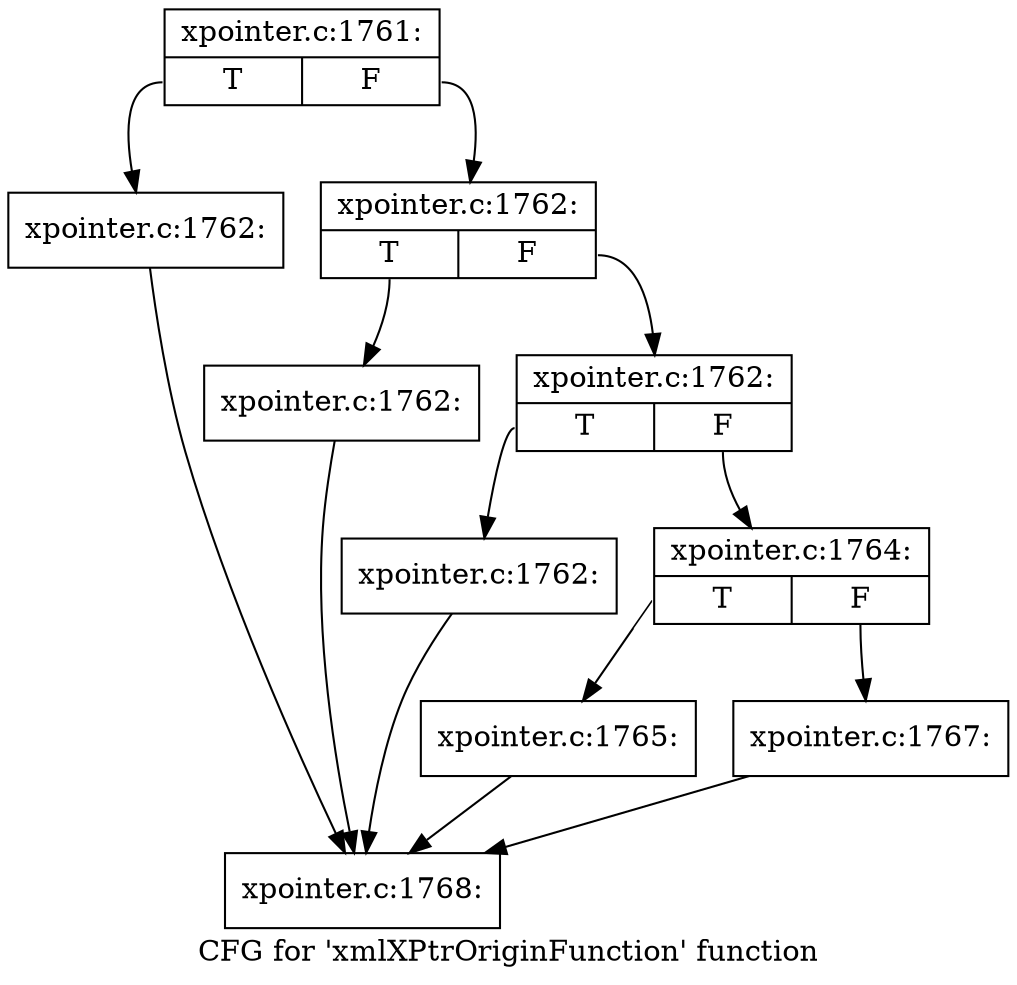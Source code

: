 digraph "CFG for 'xmlXPtrOriginFunction' function" {
	label="CFG for 'xmlXPtrOriginFunction' function";

	Node0x52370b0 [shape=record,label="{xpointer.c:1761:|{<s0>T|<s1>F}}"];
	Node0x52370b0:s0 -> Node0x5237400;
	Node0x52370b0:s1 -> Node0x5237450;
	Node0x5237400 [shape=record,label="{xpointer.c:1762:}"];
	Node0x5237400 -> Node0x5239360;
	Node0x5237450 [shape=record,label="{xpointer.c:1762:|{<s0>T|<s1>F}}"];
	Node0x5237450:s0 -> Node0x5239bc0;
	Node0x5237450:s1 -> Node0x5239c10;
	Node0x5239bc0 [shape=record,label="{xpointer.c:1762:}"];
	Node0x5239bc0 -> Node0x5239360;
	Node0x5239c10 [shape=record,label="{xpointer.c:1762:|{<s0>T|<s1>F}}"];
	Node0x5239c10:s0 -> Node0x5239fe0;
	Node0x5239c10:s1 -> Node0x523a030;
	Node0x5239fe0 [shape=record,label="{xpointer.c:1762:}"];
	Node0x5239fe0 -> Node0x5239360;
	Node0x523a030 [shape=record,label="{xpointer.c:1764:|{<s0>T|<s1>F}}"];
	Node0x523a030:s0 -> Node0x523a770;
	Node0x523a030:s1 -> Node0x523a7c0;
	Node0x523a770 [shape=record,label="{xpointer.c:1765:}"];
	Node0x523a770 -> Node0x5239360;
	Node0x523a7c0 [shape=record,label="{xpointer.c:1767:}"];
	Node0x523a7c0 -> Node0x5239360;
	Node0x5239360 [shape=record,label="{xpointer.c:1768:}"];
}
